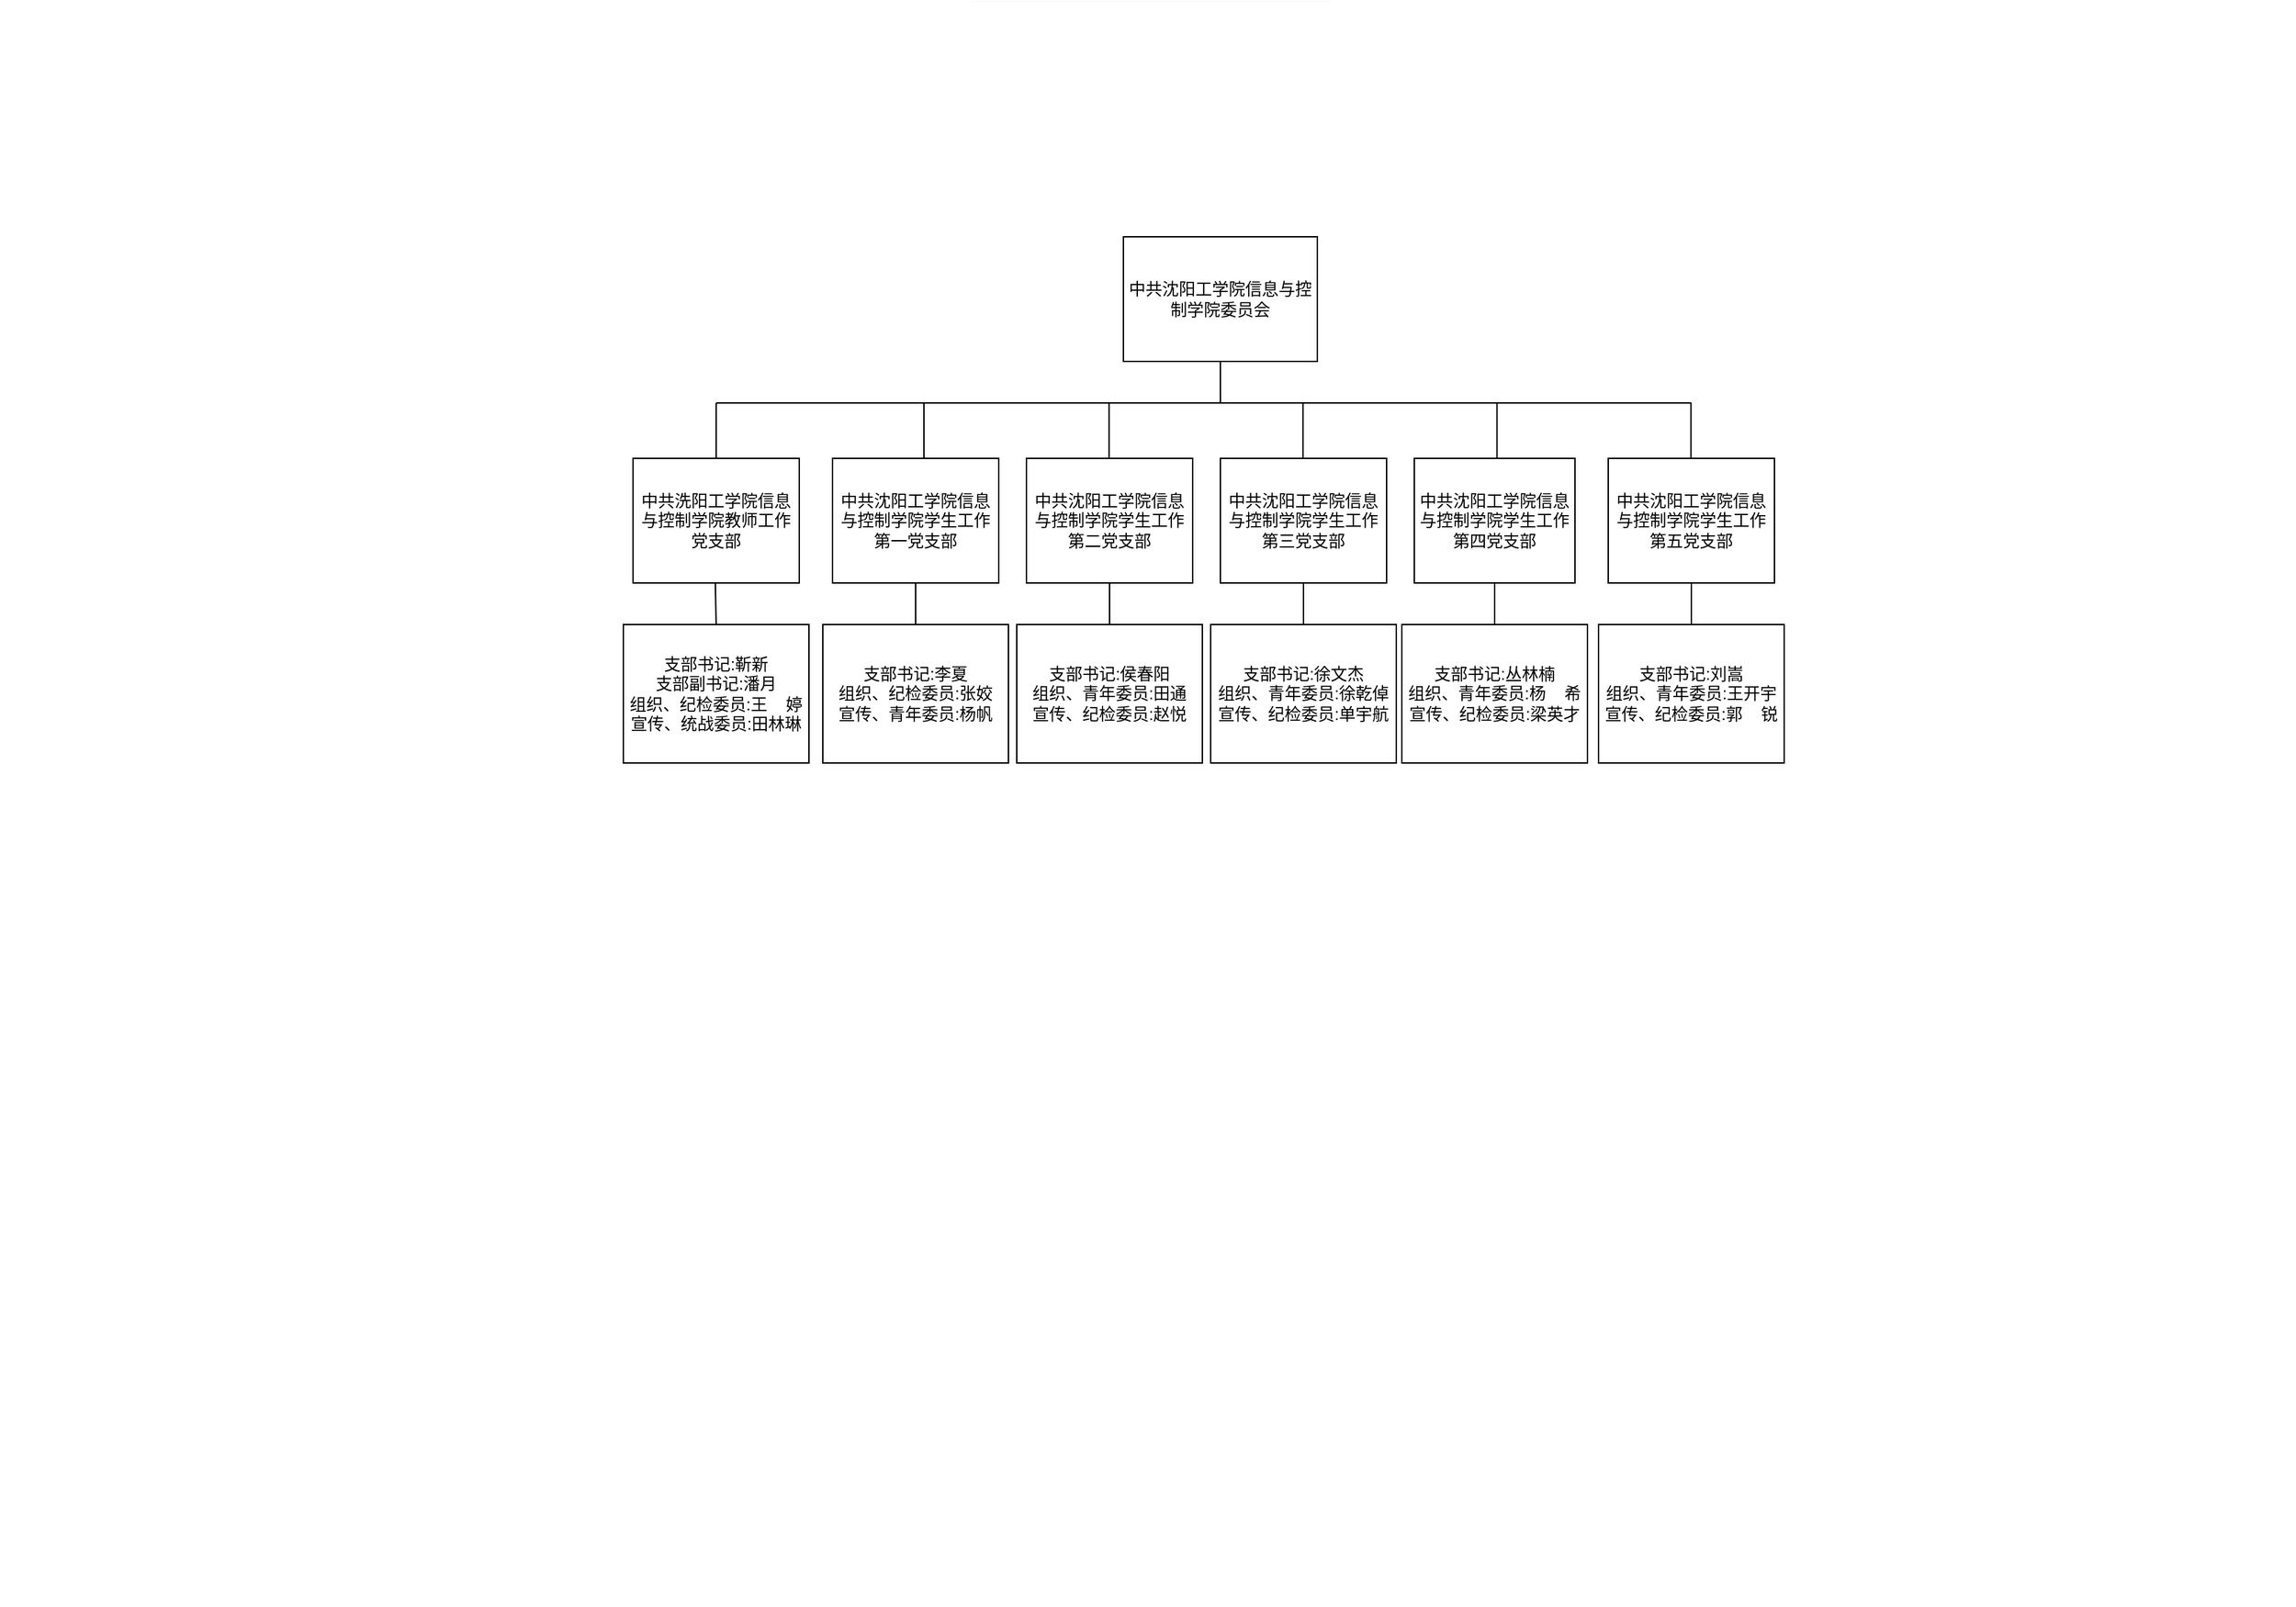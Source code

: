 <mxfile version="21.1.5" type="github">
  <diagram name="第 1 页" id="QMZ6s6-DPiq4ILfDTaku">
    <mxGraphModel dx="1105" dy="621" grid="1" gridSize="10" guides="1" tooltips="1" connect="1" arrows="1" fold="1" page="1" pageScale="1" pageWidth="827" pageHeight="1169" math="0" shadow="0">
      <root>
        <mxCell id="0" />
        <mxCell id="1" parent="0" />
        <mxCell id="rZbV--hsExztKf2Tztt0-1" value="中共沈阳工学院信息与控制学院委员会" style="rounded=0;whiteSpace=wrap;html=1;" vertex="1" parent="1">
          <mxGeometry x="810" y="180" width="140" height="90" as="geometry" />
        </mxCell>
        <mxCell id="rZbV--hsExztKf2Tztt0-2" value="中共沈阳工学院信息与控制学院学生工作第一党支部" style="rounded=0;whiteSpace=wrap;html=1;" vertex="1" parent="1">
          <mxGeometry x="600" y="340" width="120" height="90" as="geometry" />
        </mxCell>
        <mxCell id="rZbV--hsExztKf2Tztt0-3" value="中共沈阳工学院信息与控制学院学生工作第二党支部" style="rounded=0;whiteSpace=wrap;html=1;" vertex="1" parent="1">
          <mxGeometry x="740" y="340" width="120" height="90" as="geometry" />
        </mxCell>
        <mxCell id="rZbV--hsExztKf2Tztt0-4" value="中共沈阳工学院信息与控制学院学生工作第三党支部" style="rounded=0;whiteSpace=wrap;html=1;" vertex="1" parent="1">
          <mxGeometry x="880" y="340" width="120" height="90" as="geometry" />
        </mxCell>
        <mxCell id="rZbV--hsExztKf2Tztt0-5" value="中共沈阳工学院信息与控制学院学生工作第四党支部" style="rounded=0;whiteSpace=wrap;html=1;" vertex="1" parent="1">
          <mxGeometry x="1020" y="340" width="116" height="90" as="geometry" />
        </mxCell>
        <mxCell id="rZbV--hsExztKf2Tztt0-6" value="中共沈阳工学院信息与控制学院学生工作第五党支部" style="rounded=0;whiteSpace=wrap;html=1;" vertex="1" parent="1">
          <mxGeometry x="1160" y="340" width="120" height="90" as="geometry" />
        </mxCell>
        <mxCell id="rZbV--hsExztKf2Tztt0-7" value="中共洗阳工学院信息与控制学院教师工作党支部" style="rounded=0;whiteSpace=wrap;html=1;" vertex="1" parent="1">
          <mxGeometry x="456" y="340" width="120" height="90" as="geometry" />
        </mxCell>
        <mxCell id="rZbV--hsExztKf2Tztt0-14" value="支部书记:靳新&lt;br&gt;支部副书记:潘月&lt;br&gt;组织、纪检委员:王&amp;nbsp; &amp;nbsp; 婷&lt;br&gt;宣传、统战委员:田林琳" style="rounded=0;whiteSpace=wrap;html=1;" vertex="1" parent="1">
          <mxGeometry x="449" y="460" width="134" height="100" as="geometry" />
        </mxCell>
        <mxCell id="rZbV--hsExztKf2Tztt0-19" value="" style="endArrow=none;html=1;rounded=0;entryX=0.5;entryY=1;entryDx=0;entryDy=0;" edge="1" parent="1" target="rZbV--hsExztKf2Tztt0-1">
          <mxGeometry width="50" height="50" relative="1" as="geometry">
            <mxPoint x="880" y="300" as="sourcePoint" />
            <mxPoint x="906" y="370" as="targetPoint" />
          </mxGeometry>
        </mxCell>
        <mxCell id="rZbV--hsExztKf2Tztt0-20" value="" style="endArrow=none;html=1;rounded=0;" edge="1" parent="1">
          <mxGeometry width="50" height="50" relative="1" as="geometry">
            <mxPoint x="1220" y="300" as="sourcePoint" />
            <mxPoint x="860" y="300" as="targetPoint" />
          </mxGeometry>
        </mxCell>
        <mxCell id="rZbV--hsExztKf2Tztt0-21" value="" style="endArrow=none;html=1;rounded=0;" edge="1" parent="1">
          <mxGeometry width="50" height="50" relative="1" as="geometry">
            <mxPoint x="880" y="300" as="sourcePoint" />
            <mxPoint x="516" y="300" as="targetPoint" />
          </mxGeometry>
        </mxCell>
        <mxCell id="rZbV--hsExztKf2Tztt0-22" value="" style="endArrow=none;html=1;rounded=0;exitX=0.5;exitY=0;exitDx=0;exitDy=0;" edge="1" parent="1" source="rZbV--hsExztKf2Tztt0-7">
          <mxGeometry width="50" height="50" relative="1" as="geometry">
            <mxPoint x="466" y="350" as="sourcePoint" />
            <mxPoint x="516" y="300" as="targetPoint" />
          </mxGeometry>
        </mxCell>
        <mxCell id="rZbV--hsExztKf2Tztt0-23" value="" style="endArrow=none;html=1;rounded=0;exitX=0.5;exitY=0;exitDx=0;exitDy=0;" edge="1" parent="1">
          <mxGeometry width="50" height="50" relative="1" as="geometry">
            <mxPoint x="666" y="340" as="sourcePoint" />
            <mxPoint x="666" y="300" as="targetPoint" />
          </mxGeometry>
        </mxCell>
        <mxCell id="rZbV--hsExztKf2Tztt0-24" value="" style="endArrow=none;html=1;rounded=0;exitX=0.5;exitY=0;exitDx=0;exitDy=0;" edge="1" parent="1">
          <mxGeometry width="50" height="50" relative="1" as="geometry">
            <mxPoint x="799.66" y="340" as="sourcePoint" />
            <mxPoint x="799.66" y="300" as="targetPoint" />
          </mxGeometry>
        </mxCell>
        <mxCell id="rZbV--hsExztKf2Tztt0-25" value="" style="endArrow=none;html=1;rounded=0;exitX=0.5;exitY=0;exitDx=0;exitDy=0;" edge="1" parent="1">
          <mxGeometry width="50" height="50" relative="1" as="geometry">
            <mxPoint x="939.66" y="340" as="sourcePoint" />
            <mxPoint x="939.66" y="300" as="targetPoint" />
          </mxGeometry>
        </mxCell>
        <mxCell id="rZbV--hsExztKf2Tztt0-26" value="" style="endArrow=none;html=1;rounded=0;exitX=0.5;exitY=0;exitDx=0;exitDy=0;" edge="1" parent="1">
          <mxGeometry width="50" height="50" relative="1" as="geometry">
            <mxPoint x="1079.71" y="340" as="sourcePoint" />
            <mxPoint x="1079.71" y="300" as="targetPoint" />
          </mxGeometry>
        </mxCell>
        <mxCell id="rZbV--hsExztKf2Tztt0-27" value="" style="endArrow=none;html=1;rounded=0;exitX=0.5;exitY=0;exitDx=0;exitDy=0;" edge="1" parent="1">
          <mxGeometry width="50" height="50" relative="1" as="geometry">
            <mxPoint x="1219.73" y="340" as="sourcePoint" />
            <mxPoint x="1219.73" y="300" as="targetPoint" />
          </mxGeometry>
        </mxCell>
        <mxCell id="rZbV--hsExztKf2Tztt0-28" value="" style="endArrow=none;html=1;rounded=0;exitX=0.5;exitY=0;exitDx=0;exitDy=0;" edge="1" parent="1" source="rZbV--hsExztKf2Tztt0-14">
          <mxGeometry width="50" height="50" relative="1" as="geometry">
            <mxPoint x="515" y="480" as="sourcePoint" />
            <mxPoint x="515.41" y="430" as="targetPoint" />
          </mxGeometry>
        </mxCell>
        <mxCell id="rZbV--hsExztKf2Tztt0-43" value="" style="endArrow=none;html=1;rounded=0;strokeColor=#FFFFFF;" edge="1" parent="1">
          <mxGeometry width="50" height="50" relative="1" as="geometry">
            <mxPoint y="310" as="sourcePoint" />
            <mxPoint y="390" as="targetPoint" />
          </mxGeometry>
        </mxCell>
        <mxCell id="rZbV--hsExztKf2Tztt0-44" value="" style="endArrow=none;html=1;rounded=0;strokeColor=#FFFFFF;" edge="1" parent="1">
          <mxGeometry width="50" height="50" relative="1" as="geometry">
            <mxPoint x="1654" y="320" as="sourcePoint" />
            <mxPoint x="1654" y="400" as="targetPoint" />
          </mxGeometry>
        </mxCell>
        <mxCell id="rZbV--hsExztKf2Tztt0-45" value="" style="endArrow=none;html=1;rounded=0;strokeColor=#fbfbfb;" edge="1" parent="1">
          <mxGeometry width="50" height="50" relative="1" as="geometry">
            <mxPoint x="960" y="10" as="sourcePoint" />
            <mxPoint x="700" y="10" as="targetPoint" />
          </mxGeometry>
        </mxCell>
        <mxCell id="rZbV--hsExztKf2Tztt0-46" value="" style="endArrow=none;html=1;rounded=0;strokeColor=#FFFFFF;" edge="1" parent="1">
          <mxGeometry width="50" height="50" relative="1" as="geometry">
            <mxPoint x="950" y="1167" as="sourcePoint" />
            <mxPoint x="690" y="1167" as="targetPoint" />
          </mxGeometry>
        </mxCell>
        <mxCell id="rZbV--hsExztKf2Tztt0-48" value="" style="endArrow=none;html=1;rounded=0;exitX=0.5;exitY=0;exitDx=0;exitDy=0;entryX=0.5;entryY=1;entryDx=0;entryDy=0;" edge="1" parent="1" source="rZbV--hsExztKf2Tztt0-57" target="rZbV--hsExztKf2Tztt0-2">
          <mxGeometry width="50" height="50" relative="1" as="geometry">
            <mxPoint x="660" y="460.0" as="sourcePoint" />
            <mxPoint x="525.41" y="440" as="targetPoint" />
          </mxGeometry>
        </mxCell>
        <mxCell id="rZbV--hsExztKf2Tztt0-49" value="" style="endArrow=none;html=1;rounded=0;exitX=0.5;exitY=0;exitDx=0;exitDy=0;entryX=0.5;entryY=1;entryDx=0;entryDy=0;" edge="1" parent="1" source="rZbV--hsExztKf2Tztt0-58" target="rZbV--hsExztKf2Tztt0-3">
          <mxGeometry width="50" height="50" relative="1" as="geometry">
            <mxPoint x="800" y="460.0" as="sourcePoint" />
            <mxPoint x="670" y="440" as="targetPoint" />
          </mxGeometry>
        </mxCell>
        <mxCell id="rZbV--hsExztKf2Tztt0-50" value="" style="endArrow=none;html=1;rounded=0;exitX=0.5;exitY=0;exitDx=0;exitDy=0;entryX=0.5;entryY=1;entryDx=0;entryDy=0;" edge="1" parent="1" source="rZbV--hsExztKf2Tztt0-59" target="rZbV--hsExztKf2Tztt0-4">
          <mxGeometry width="50" height="50" relative="1" as="geometry">
            <mxPoint x="940" y="460.0" as="sourcePoint" />
            <mxPoint x="810" y="440" as="targetPoint" />
          </mxGeometry>
        </mxCell>
        <mxCell id="rZbV--hsExztKf2Tztt0-52" value="" style="endArrow=none;html=1;rounded=0;entryX=0.5;entryY=1;entryDx=0;entryDy=0;exitX=0.5;exitY=0;exitDx=0;exitDy=0;" edge="1" parent="1" source="rZbV--hsExztKf2Tztt0-60" target="rZbV--hsExztKf2Tztt0-5">
          <mxGeometry width="50" height="50" relative="1" as="geometry">
            <mxPoint x="1090" y="510" as="sourcePoint" />
            <mxPoint x="950" y="440" as="targetPoint" />
          </mxGeometry>
        </mxCell>
        <mxCell id="rZbV--hsExztKf2Tztt0-54" value="" style="endArrow=none;html=1;rounded=0;exitX=0.5;exitY=0;exitDx=0;exitDy=0;entryX=0.5;entryY=1;entryDx=0;entryDy=0;" edge="1" parent="1" source="rZbV--hsExztKf2Tztt0-61" target="rZbV--hsExztKf2Tztt0-6">
          <mxGeometry width="50" height="50" relative="1" as="geometry">
            <mxPoint x="1220" y="460.0" as="sourcePoint" />
            <mxPoint x="950" y="440" as="targetPoint" />
          </mxGeometry>
        </mxCell>
        <mxCell id="rZbV--hsExztKf2Tztt0-57" value="支部书记:李夏&lt;br style=&quot;border-color: var(--border-color);&quot;&gt;组织、纪检委员:张姣&lt;br style=&quot;border-color: var(--border-color);&quot;&gt;宣传、青年委员:杨帆" style="rounded=0;whiteSpace=wrap;html=1;" vertex="1" parent="1">
          <mxGeometry x="593" y="460" width="134" height="100" as="geometry" />
        </mxCell>
        <mxCell id="rZbV--hsExztKf2Tztt0-58" value="支部书记:侯春阳&lt;br style=&quot;border-color: var(--border-color);&quot;&gt;组织、青年委员:田通&lt;br style=&quot;border-color: var(--border-color);&quot;&gt;宣传、纪检委员:赵悦" style="rounded=0;whiteSpace=wrap;html=1;" vertex="1" parent="1">
          <mxGeometry x="733" y="460" width="134" height="100" as="geometry" />
        </mxCell>
        <mxCell id="rZbV--hsExztKf2Tztt0-59" value="支部书记:徐文杰&lt;br style=&quot;border-color: var(--border-color);&quot;&gt;组织、青年委员:徐乾倬&lt;br style=&quot;border-color: var(--border-color);&quot;&gt;宣传、纪检委员:单宇航" style="rounded=0;whiteSpace=wrap;html=1;" vertex="1" parent="1">
          <mxGeometry x="873" y="460" width="134" height="100" as="geometry" />
        </mxCell>
        <mxCell id="rZbV--hsExztKf2Tztt0-60" value="支部书记:丛林楠&lt;br style=&quot;border-color: var(--border-color);&quot;&gt;组织、青年委员:杨&amp;nbsp; &amp;nbsp; 希&lt;br style=&quot;border-color: var(--border-color);&quot;&gt;宣传、纪检委员:梁英才" style="rounded=0;whiteSpace=wrap;html=1;" vertex="1" parent="1">
          <mxGeometry x="1011" y="460" width="134" height="100" as="geometry" />
        </mxCell>
        <mxCell id="rZbV--hsExztKf2Tztt0-61" value="支部书记:刘嵩&lt;br style=&quot;border-color: var(--border-color);&quot;&gt;组织、青年委员:王开宇&lt;br style=&quot;border-color: var(--border-color);&quot;&gt;宣传、纪检委员:郭&amp;nbsp; &amp;nbsp; 锐" style="rounded=0;whiteSpace=wrap;html=1;" vertex="1" parent="1">
          <mxGeometry x="1153" y="460" width="134" height="100" as="geometry" />
        </mxCell>
      </root>
    </mxGraphModel>
  </diagram>
</mxfile>
